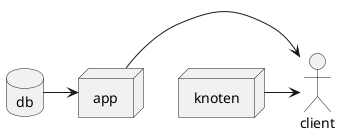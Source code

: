 @startuml component
actor client
node app
node knoten
database db

db -> app
app -> client
knoten -> client
@enduml
